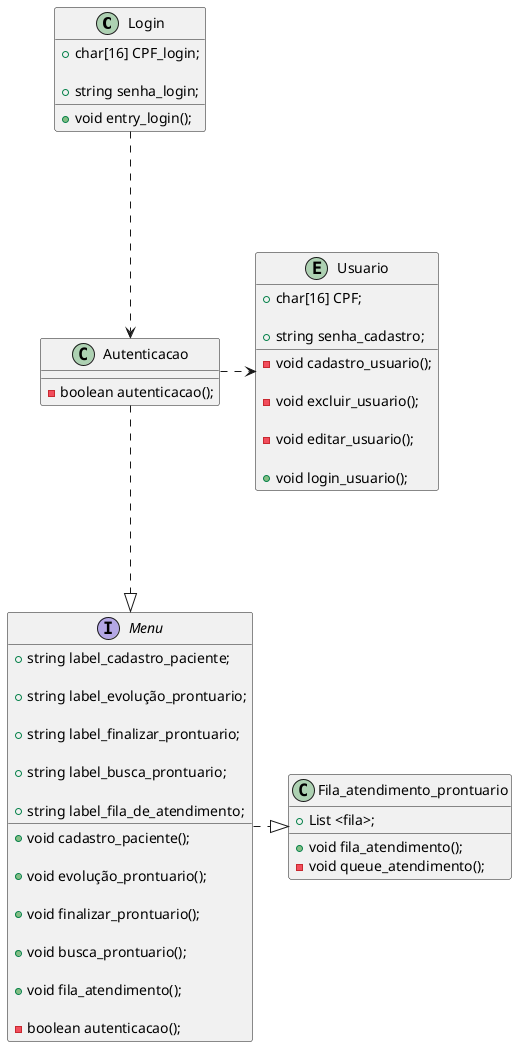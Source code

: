 @startuml Diagrama de Classe Busca Prontuário 


class "Login"
{
    +char[16] CPF_login;

    +string senha_login;

    +void entry_login();

}

class "Autenticacao"
{
    -boolean autenticacao();

}

entity "Usuario"
{
    +char[16] CPF;
    
    +string senha_cadastro;

    -void cadastro_usuario();
    
    -void excluir_usuario();

    -void editar_usuario();
    
    +void login_usuario(); 
}

interface "Menu"
{
    +string label_cadastro_paciente;

    +string label_evolução_prontuario;
    
    +string label_finalizar_prontuario;
    
    +string label_busca_prontuario;
    
    +string label_fila_de_atendimento;

    +void cadastro_paciente();
    
    +void evolução_prontuario();
    
    +void finalizar_prontuario();
    
    +void busca_prontuario();
    
    +void fila_atendimento();
    
    -boolean autenticacao();

}


class Fila_atendimento_prontuario
{
    +List <fila>;
    +void fila_atendimento();
    -void queue_atendimento();
} 







Login -down..>Autenticacao
Autenticacao -right..>Usuario
Autenticacao -down..|>Menu
Menu -right..|>Fila_atendimento_prontuario






@enduml 